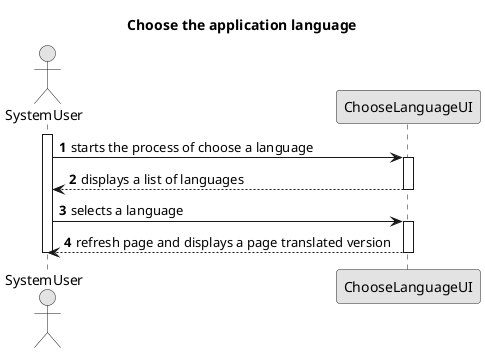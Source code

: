 @startuml
skinparam monochrome true
skinparam packageStyle rectangle
skinparam shadowing false

title Choose the application language

autonumber

actor SystemUser

participant "ChooseLanguageUI" as ui

activate SystemUser
    SystemUser -> ui : starts the process of choose a language
    activate ui
        ui --> SystemUser: displays a list of languages
    deactivate ui
    SystemUser -> ui : selects a language
    activate ui
        ui --> SystemUser : refresh page and displays a page translated version
    deactivate ui
deactivate SystemUser

@enduml